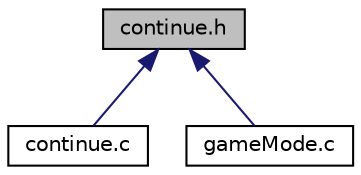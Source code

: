 digraph "continue.h"
{
 // LATEX_PDF_SIZE
  edge [fontname="Helvetica",fontsize="10",labelfontname="Helvetica",labelfontsize="10"];
  node [fontname="Helvetica",fontsize="10",shape=record];
  Node13 [label="continue.h",height=0.2,width=0.4,color="black", fillcolor="grey75", style="filled", fontcolor="black",tooltip="Contains structures and function definitions needed for continuing ganme."];
  Node13 -> Node14 [dir="back",color="midnightblue",fontsize="10",style="solid",fontname="Helvetica"];
  Node14 [label="continue.c",height=0.2,width=0.4,color="black", fillcolor="white", style="filled",URL="$continue_8c.html",tooltip="Contains all functions used to continue saved game."];
  Node13 -> Node15 [dir="back",color="midnightblue",fontsize="10",style="solid",fontname="Helvetica"];
  Node15 [label="gameMode.c",height=0.2,width=0.4,color="black", fillcolor="white", style="filled",URL="$game_mode_8c.html",tooltip="Contains game loops for every game mode existing in game."];
}
